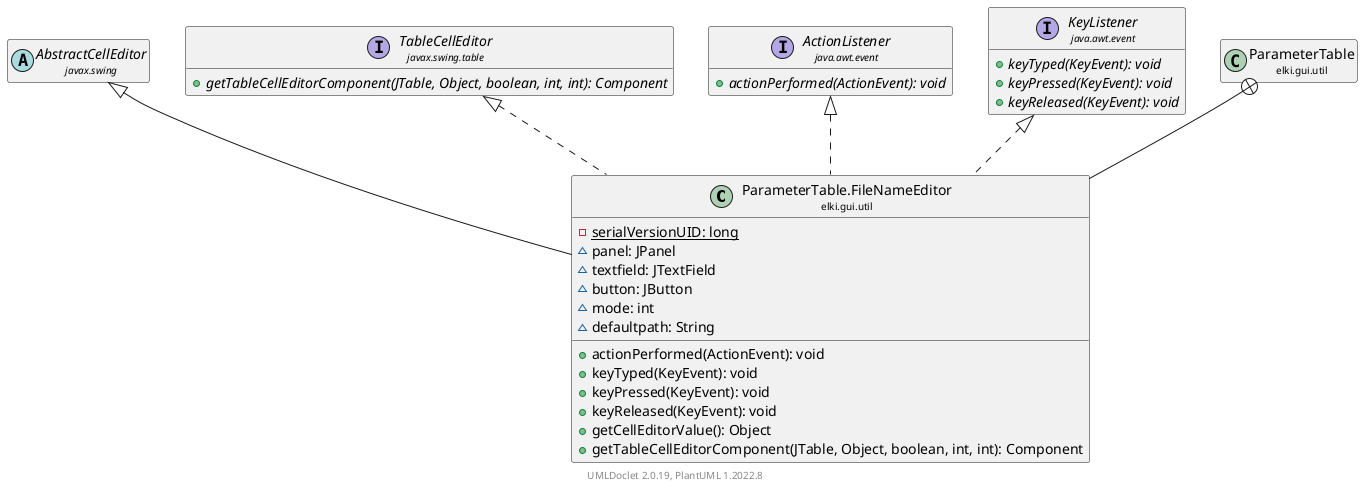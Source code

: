 @startuml
    remove .*\.(Instance|Par|Parameterizer|Factory)$
    set namespaceSeparator none
    hide empty fields
    hide empty methods

    class "<size:14>ParameterTable.FileNameEditor\n<size:10>elki.gui.util" as elki.gui.util.ParameterTable.FileNameEditor [[ParameterTable.FileNameEditor.html]] {
        {static} -serialVersionUID: long
        ~panel: JPanel
        ~textfield: JTextField
        ~button: JButton
        ~mode: int
        ~defaultpath: String
        +actionPerformed(ActionEvent): void
        +keyTyped(KeyEvent): void
        +keyPressed(KeyEvent): void
        +keyReleased(KeyEvent): void
        +getCellEditorValue(): Object
        +getTableCellEditorComponent(JTable, Object, boolean, int, int): Component
    }

    abstract class "<size:14>AbstractCellEditor\n<size:10>javax.swing" as javax.swing.AbstractCellEditor
    interface "<size:14>TableCellEditor\n<size:10>javax.swing.table" as javax.swing.table.TableCellEditor {
        {abstract} +getTableCellEditorComponent(JTable, Object, boolean, int, int): Component
    }
    interface "<size:14>ActionListener\n<size:10>java.awt.event" as java.awt.event.ActionListener {
        {abstract} +actionPerformed(ActionEvent): void
    }
    interface "<size:14>KeyListener\n<size:10>java.awt.event" as java.awt.event.KeyListener {
        {abstract} +keyTyped(KeyEvent): void
        {abstract} +keyPressed(KeyEvent): void
        {abstract} +keyReleased(KeyEvent): void
    }
    class "<size:14>ParameterTable\n<size:10>elki.gui.util" as elki.gui.util.ParameterTable [[ParameterTable.html]]

    javax.swing.AbstractCellEditor <|-- elki.gui.util.ParameterTable.FileNameEditor
    javax.swing.table.TableCellEditor <|.. elki.gui.util.ParameterTable.FileNameEditor
    java.awt.event.ActionListener <|.. elki.gui.util.ParameterTable.FileNameEditor
    java.awt.event.KeyListener <|.. elki.gui.util.ParameterTable.FileNameEditor
    elki.gui.util.ParameterTable +-- elki.gui.util.ParameterTable.FileNameEditor

    center footer UMLDoclet 2.0.19, PlantUML 1.2022.8
@enduml
